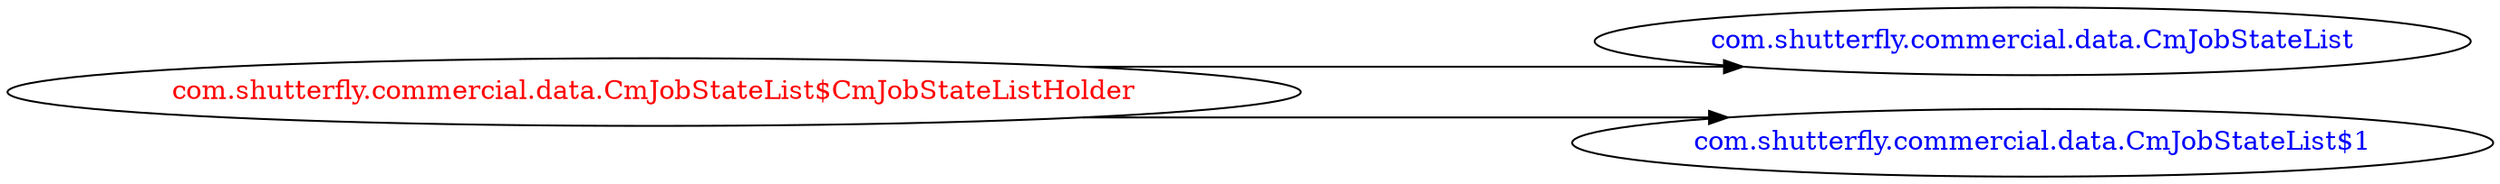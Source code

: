 digraph dependencyGraph {
 concentrate=true;
 ranksep="2.0";
 rankdir="LR"; 
 splines="ortho";
"com.shutterfly.commercial.data.CmJobStateList$CmJobStateListHolder" [fontcolor="red"];
"com.shutterfly.commercial.data.CmJobStateList" [ fontcolor="blue" ];
"com.shutterfly.commercial.data.CmJobStateList$CmJobStateListHolder"->"com.shutterfly.commercial.data.CmJobStateList";
"com.shutterfly.commercial.data.CmJobStateList$1" [ fontcolor="blue" ];
"com.shutterfly.commercial.data.CmJobStateList$CmJobStateListHolder"->"com.shutterfly.commercial.data.CmJobStateList$1";
}